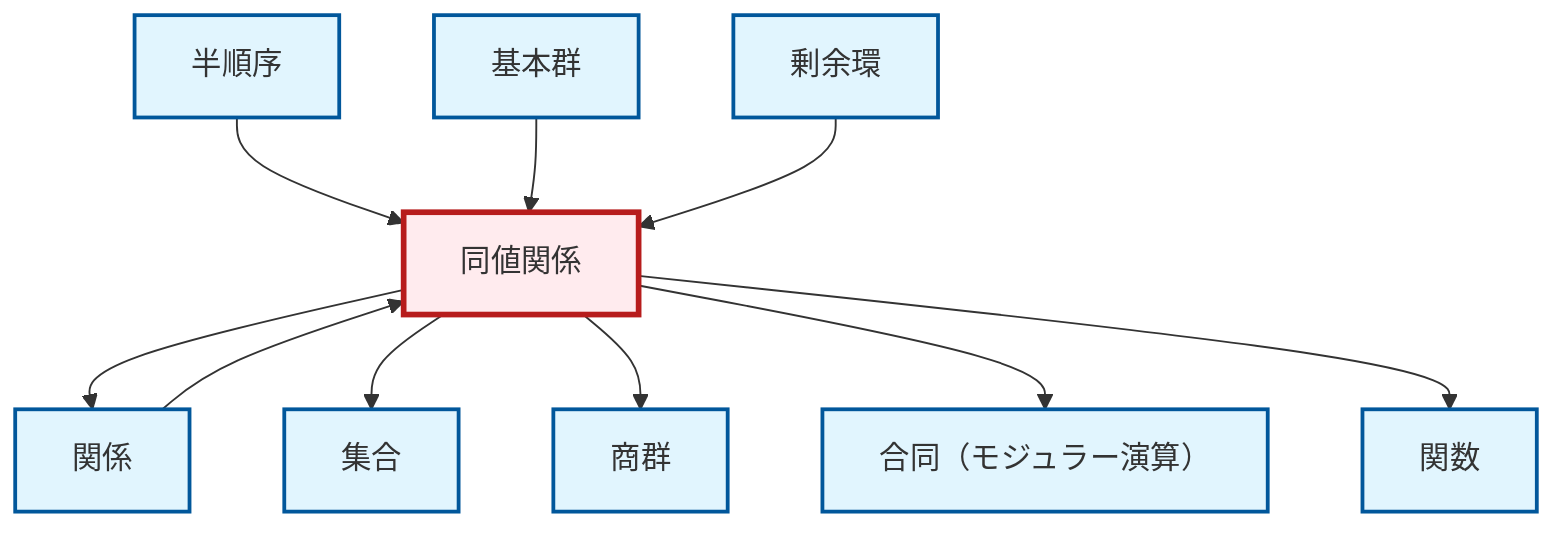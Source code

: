 graph TD
    classDef definition fill:#e1f5fe,stroke:#01579b,stroke-width:2px
    classDef theorem fill:#f3e5f5,stroke:#4a148c,stroke-width:2px
    classDef axiom fill:#fff3e0,stroke:#e65100,stroke-width:2px
    classDef example fill:#e8f5e9,stroke:#1b5e20,stroke-width:2px
    classDef current fill:#ffebee,stroke:#b71c1c,stroke-width:3px
    def-quotient-group["商群"]:::definition
    def-equivalence-relation["同値関係"]:::definition
    def-function["関数"]:::definition
    def-fundamental-group["基本群"]:::definition
    def-relation["関係"]:::definition
    def-quotient-ring["剰余環"]:::definition
    def-partial-order["半順序"]:::definition
    def-set["集合"]:::definition
    def-congruence["合同（モジュラー演算）"]:::definition
    def-equivalence-relation --> def-relation
    def-partial-order --> def-equivalence-relation
    def-equivalence-relation --> def-set
    def-fundamental-group --> def-equivalence-relation
    def-equivalence-relation --> def-quotient-group
    def-relation --> def-equivalence-relation
    def-equivalence-relation --> def-congruence
    def-quotient-ring --> def-equivalence-relation
    def-equivalence-relation --> def-function
    class def-equivalence-relation current